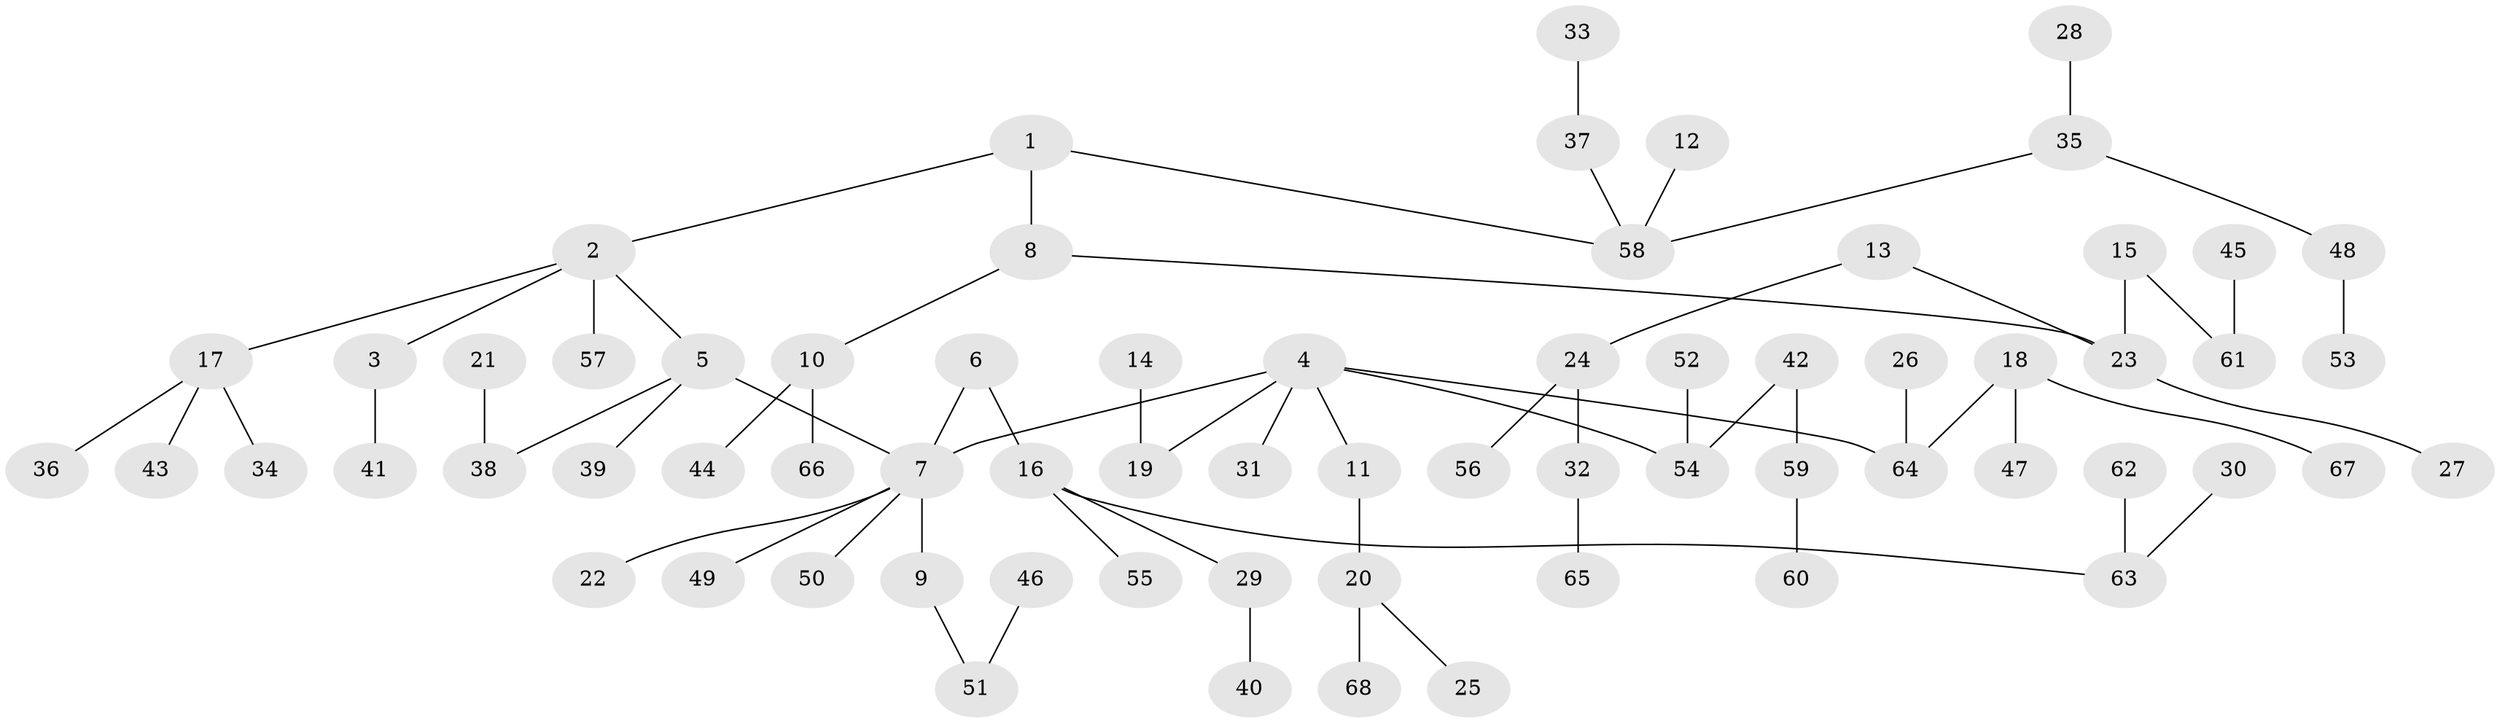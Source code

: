 // original degree distribution, {1: 0.4690265486725664, 4: 0.04424778761061947, 5: 0.05309734513274336, 7: 0.008849557522123894, 3: 0.12389380530973451, 2: 0.2920353982300885, 6: 0.008849557522123894}
// Generated by graph-tools (version 1.1) at 2025/37/03/04/25 23:37:23]
// undirected, 68 vertices, 67 edges
graph export_dot {
  node [color=gray90,style=filled];
  1;
  2;
  3;
  4;
  5;
  6;
  7;
  8;
  9;
  10;
  11;
  12;
  13;
  14;
  15;
  16;
  17;
  18;
  19;
  20;
  21;
  22;
  23;
  24;
  25;
  26;
  27;
  28;
  29;
  30;
  31;
  32;
  33;
  34;
  35;
  36;
  37;
  38;
  39;
  40;
  41;
  42;
  43;
  44;
  45;
  46;
  47;
  48;
  49;
  50;
  51;
  52;
  53;
  54;
  55;
  56;
  57;
  58;
  59;
  60;
  61;
  62;
  63;
  64;
  65;
  66;
  67;
  68;
  1 -- 2 [weight=1.0];
  1 -- 8 [weight=1.0];
  1 -- 58 [weight=1.0];
  2 -- 3 [weight=1.0];
  2 -- 5 [weight=1.0];
  2 -- 17 [weight=1.0];
  2 -- 57 [weight=1.0];
  3 -- 41 [weight=1.0];
  4 -- 7 [weight=1.0];
  4 -- 11 [weight=1.0];
  4 -- 19 [weight=1.0];
  4 -- 31 [weight=1.0];
  4 -- 54 [weight=1.0];
  4 -- 64 [weight=1.0];
  5 -- 7 [weight=1.0];
  5 -- 38 [weight=1.0];
  5 -- 39 [weight=1.0];
  6 -- 7 [weight=1.0];
  6 -- 16 [weight=1.0];
  7 -- 9 [weight=1.0];
  7 -- 22 [weight=1.0];
  7 -- 49 [weight=1.0];
  7 -- 50 [weight=1.0];
  8 -- 10 [weight=1.0];
  8 -- 23 [weight=1.0];
  9 -- 51 [weight=1.0];
  10 -- 44 [weight=1.0];
  10 -- 66 [weight=1.0];
  11 -- 20 [weight=1.0];
  12 -- 58 [weight=1.0];
  13 -- 23 [weight=1.0];
  13 -- 24 [weight=1.0];
  14 -- 19 [weight=1.0];
  15 -- 23 [weight=1.0];
  15 -- 61 [weight=1.0];
  16 -- 29 [weight=1.0];
  16 -- 55 [weight=1.0];
  16 -- 63 [weight=1.0];
  17 -- 34 [weight=1.0];
  17 -- 36 [weight=1.0];
  17 -- 43 [weight=1.0];
  18 -- 47 [weight=1.0];
  18 -- 64 [weight=1.0];
  18 -- 67 [weight=1.0];
  20 -- 25 [weight=1.0];
  20 -- 68 [weight=1.0];
  21 -- 38 [weight=1.0];
  23 -- 27 [weight=1.0];
  24 -- 32 [weight=1.0];
  24 -- 56 [weight=1.0];
  26 -- 64 [weight=1.0];
  28 -- 35 [weight=1.0];
  29 -- 40 [weight=1.0];
  30 -- 63 [weight=1.0];
  32 -- 65 [weight=1.0];
  33 -- 37 [weight=1.0];
  35 -- 48 [weight=1.0];
  35 -- 58 [weight=1.0];
  37 -- 58 [weight=1.0];
  42 -- 54 [weight=1.0];
  42 -- 59 [weight=1.0];
  45 -- 61 [weight=1.0];
  46 -- 51 [weight=1.0];
  48 -- 53 [weight=1.0];
  52 -- 54 [weight=1.0];
  59 -- 60 [weight=1.0];
  62 -- 63 [weight=1.0];
}
